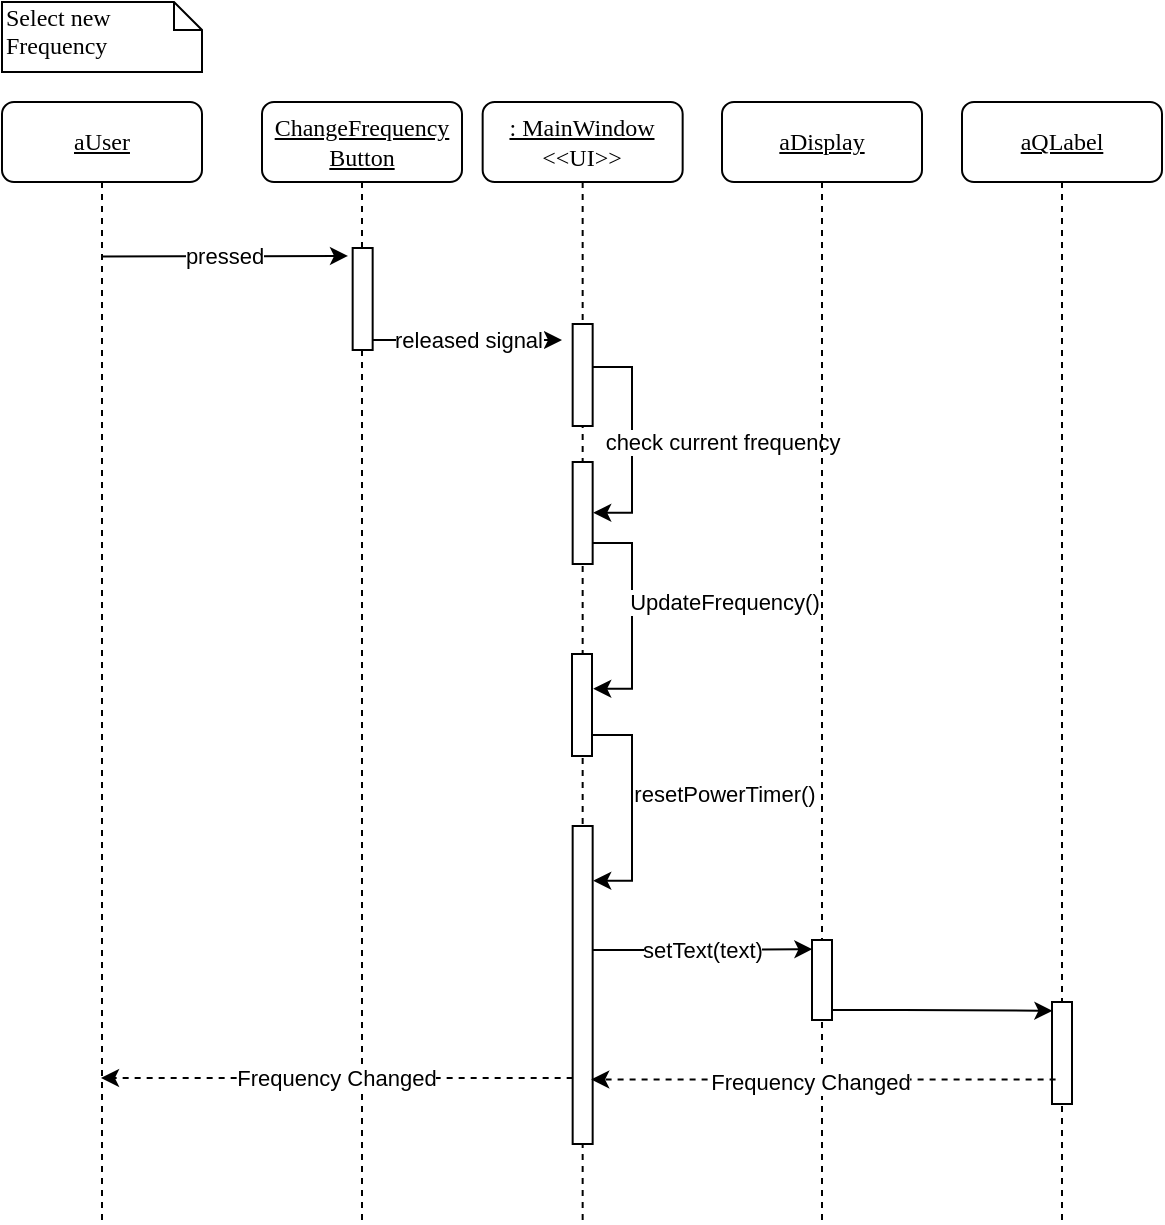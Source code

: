 <mxfile version="15.9.4" type="device"><diagram id="VuDFpsFaP6lAOEAVUjU_" name="Page-1"><mxGraphModel dx="1422" dy="702" grid="1" gridSize="10" guides="1" tooltips="1" connect="1" arrows="1" fold="1" page="1" pageScale="1" pageWidth="827" pageHeight="1169" math="0" shadow="0"><root><mxCell id="0"/><mxCell id="1" parent="0"/><mxCell id="o59TxMCRDk8W4h3pSL_5-3" value="&lt;u&gt;: MainWindow&lt;/u&gt;&lt;br&gt;&amp;lt;&amp;lt;UI&amp;gt;&amp;gt;" style="shape=umlLifeline;perimeter=lifelinePerimeter;whiteSpace=wrap;html=1;container=1;collapsible=0;recursiveResize=0;outlineConnect=0;rounded=1;shadow=0;comic=0;labelBackgroundColor=none;strokeWidth=1;fontFamily=Verdana;fontSize=12;align=center;" parent="1" vertex="1"><mxGeometry x="280.33" y="79" width="100" height="560" as="geometry"/></mxCell><mxCell id="o59TxMCRDk8W4h3pSL_5-4" value="" style="html=1;points=[];perimeter=orthogonalPerimeter;rounded=0;shadow=0;comic=0;labelBackgroundColor=none;strokeWidth=1;fontFamily=Verdana;fontSize=12;align=center;fillColor=#FFFFFF;" parent="o59TxMCRDk8W4h3pSL_5-3" vertex="1"><mxGeometry x="45.0" y="180" width="10" height="51" as="geometry"/></mxCell><mxCell id="o59TxMCRDk8W4h3pSL_5-14" value="check current frequency" style="edgeStyle=orthogonalEdgeStyle;rounded=0;orthogonalLoop=1;jettySize=auto;html=1;entryX=1.06;entryY=0.576;entryDx=0;entryDy=0;entryPerimeter=0;" parent="o59TxMCRDk8W4h3pSL_5-3" edge="1"><mxGeometry x="0.021" y="45" relative="1" as="geometry"><mxPoint x="55.0" y="132.5" as="sourcePoint"/><mxPoint x="55.27" y="205.376" as="targetPoint"/><Array as="points"><mxPoint x="74.67" y="133"/><mxPoint x="74.67" y="205"/></Array><mxPoint as="offset"/></mxGeometry></mxCell><mxCell id="o59TxMCRDk8W4h3pSL_5-10" value="" style="html=1;points=[];perimeter=orthogonalPerimeter;rounded=0;shadow=0;comic=0;labelBackgroundColor=none;strokeWidth=1;fontFamily=Verdana;fontSize=12;align=center;fillColor=#FFFFFF;" parent="o59TxMCRDk8W4h3pSL_5-3" vertex="1"><mxGeometry x="45" y="111" width="10" height="51" as="geometry"/></mxCell><mxCell id="o59TxMCRDk8W4h3pSL_5-5" value="&lt;u&gt;aDisplay&lt;/u&gt;" style="shape=umlLifeline;perimeter=lifelinePerimeter;whiteSpace=wrap;html=1;container=1;collapsible=0;recursiveResize=0;outlineConnect=0;rounded=1;shadow=0;comic=0;labelBackgroundColor=none;strokeWidth=1;fontFamily=Verdana;fontSize=12;align=center;" parent="1" vertex="1"><mxGeometry x="400" y="79" width="100" height="560" as="geometry"/></mxCell><mxCell id="o59TxMCRDk8W4h3pSL_5-6" value="" style="html=1;points=[];perimeter=orthogonalPerimeter;rounded=0;shadow=0;comic=0;labelBackgroundColor=none;strokeWidth=1;fontFamily=Verdana;fontSize=12;align=center;fillColor=default;" parent="o59TxMCRDk8W4h3pSL_5-5" vertex="1"><mxGeometry x="45" y="419" width="10" height="40" as="geometry"/></mxCell><mxCell id="o59TxMCRDk8W4h3pSL_5-7" value="&lt;u&gt;aUser&lt;/u&gt;" style="shape=umlLifeline;perimeter=lifelinePerimeter;whiteSpace=wrap;html=1;container=1;collapsible=0;recursiveResize=0;outlineConnect=0;rounded=1;shadow=0;comic=0;labelBackgroundColor=none;strokeWidth=1;fontFamily=Verdana;fontSize=12;align=center;" parent="1" vertex="1"><mxGeometry x="40" y="79" width="100" height="560" as="geometry"/></mxCell><mxCell id="o59TxMCRDk8W4h3pSL_5-8" value="Select new Frequency" style="shape=note;whiteSpace=wrap;html=1;size=14;verticalAlign=top;align=left;spacingTop=-6;rounded=0;shadow=0;comic=0;labelBackgroundColor=none;strokeWidth=1;fontFamily=Verdana;fontSize=12;fillColor=default;strokeColor=default;fontColor=default;" parent="1" vertex="1"><mxGeometry x="40" y="29" width="100" height="35" as="geometry"/></mxCell><mxCell id="o59TxMCRDk8W4h3pSL_5-9" value="&lt;u&gt;ChangeFrequency&lt;br&gt;Button&lt;/u&gt;" style="shape=umlLifeline;perimeter=lifelinePerimeter;whiteSpace=wrap;html=1;container=1;collapsible=0;recursiveResize=0;outlineConnect=0;rounded=1;shadow=0;comic=0;labelBackgroundColor=none;strokeWidth=1;fontFamily=Verdana;fontSize=12;align=center;" parent="1" vertex="1"><mxGeometry x="170" y="79" width="100" height="560" as="geometry"/></mxCell><mxCell id="o59TxMCRDk8W4h3pSL_5-11" value="" style="html=1;points=[];perimeter=orthogonalPerimeter;rounded=0;shadow=0;comic=0;labelBackgroundColor=none;strokeWidth=1;fontFamily=Verdana;fontSize=12;align=center;fillColor=#FFFFFF;" parent="o59TxMCRDk8W4h3pSL_5-9" vertex="1"><mxGeometry x="45.33" y="73" width="10" height="51" as="geometry"/></mxCell><mxCell id="o59TxMCRDk8W4h3pSL_5-12" value="released signal" style="edgeStyle=orthogonalEdgeStyle;rounded=0;orthogonalLoop=1;jettySize=auto;html=1;" parent="o59TxMCRDk8W4h3pSL_5-9" edge="1"><mxGeometry relative="1" as="geometry"><mxPoint x="55.33" y="119" as="sourcePoint"/><mxPoint x="150" y="119" as="targetPoint"/><Array as="points"><mxPoint x="80.33" y="119"/><mxPoint x="80.33" y="119"/></Array></mxGeometry></mxCell><mxCell id="o59TxMCRDk8W4h3pSL_5-13" value="pressed" style="endArrow=classic;html=1;rounded=0;entryX=-0.233;entryY=0.078;entryDx=0;entryDy=0;entryPerimeter=0;" parent="1" target="o59TxMCRDk8W4h3pSL_5-11" edge="1"><mxGeometry width="50" height="50" relative="1" as="geometry"><mxPoint x="89.929" y="156.2" as="sourcePoint"/><mxPoint x="206.0" y="156.2" as="targetPoint"/></mxGeometry></mxCell><mxCell id="o59TxMCRDk8W4h3pSL_5-15" value="setText(text)" style="edgeStyle=orthogonalEdgeStyle;rounded=0;orthogonalLoop=1;jettySize=auto;html=1;entryX=0.02;entryY=0.286;entryDx=0;entryDy=0;entryPerimeter=0;" parent="1" edge="1"><mxGeometry relative="1" as="geometry"><mxPoint x="335.33" y="503" as="sourcePoint"/><mxPoint x="445.2" y="502.586" as="targetPoint"/><Array as="points"><mxPoint x="380" y="503"/><mxPoint x="380" y="503"/></Array></mxGeometry></mxCell><mxCell id="o59TxMCRDk8W4h3pSL_5-16" value="Frequency Changed" style="edgeStyle=orthogonalEdgeStyle;rounded=0;orthogonalLoop=1;jettySize=auto;html=1;dashed=1;" parent="1" edge="1"><mxGeometry relative="1" as="geometry"><mxPoint x="325.33" y="567" as="sourcePoint"/><mxPoint x="89.5" y="567" as="targetPoint"/><Array as="points"><mxPoint x="270" y="567"/><mxPoint x="270" y="567"/></Array></mxGeometry></mxCell><mxCell id="o59TxMCRDk8W4h3pSL_5-17" value="" style="html=1;points=[];perimeter=orthogonalPerimeter;rounded=0;shadow=0;comic=0;labelBackgroundColor=none;strokeWidth=1;fontFamily=Verdana;fontSize=12;align=center;fillColor=#FFFFFF;" parent="1" vertex="1"><mxGeometry x="325.33" y="441" width="10" height="159" as="geometry"/></mxCell><mxCell id="o59TxMCRDk8W4h3pSL_5-18" value="UpdateFrequency()" style="edgeStyle=orthogonalEdgeStyle;rounded=0;orthogonalLoop=1;jettySize=auto;html=1;entryX=1.06;entryY=0.576;entryDx=0;entryDy=0;entryPerimeter=0;" parent="1" edge="1"><mxGeometry x="-0.121" y="46" relative="1" as="geometry"><Array as="points"><mxPoint x="355" y="300"/><mxPoint x="355" y="372"/></Array><mxPoint as="offset"/><mxPoint x="335.33" y="299.5" as="sourcePoint"/><mxPoint x="335.6" y="372.376" as="targetPoint"/></mxGeometry></mxCell><mxCell id="o59TxMCRDk8W4h3pSL_5-19" value="&lt;u&gt;aQLabel&lt;/u&gt;" style="shape=umlLifeline;perimeter=lifelinePerimeter;whiteSpace=wrap;html=1;container=1;collapsible=0;recursiveResize=0;outlineConnect=0;rounded=1;shadow=0;comic=0;labelBackgroundColor=none;strokeWidth=1;fontFamily=Verdana;fontSize=12;align=center;" parent="1" vertex="1"><mxGeometry x="520" y="79" width="100" height="560" as="geometry"/></mxCell><mxCell id="o59TxMCRDk8W4h3pSL_5-20" value="" style="html=1;points=[];perimeter=orthogonalPerimeter;rounded=0;shadow=0;comic=0;labelBackgroundColor=none;strokeWidth=1;fontFamily=Verdana;fontSize=12;align=center;fillColor=default;" parent="o59TxMCRDk8W4h3pSL_5-19" vertex="1"><mxGeometry x="45.0" y="450" width="10" height="51" as="geometry"/></mxCell><mxCell id="o59TxMCRDk8W4h3pSL_5-21" style="edgeStyle=orthogonalEdgeStyle;rounded=0;orthogonalLoop=1;jettySize=auto;html=1;entryX=0.02;entryY=0.086;entryDx=0;entryDy=0;entryPerimeter=0;" parent="1" source="o59TxMCRDk8W4h3pSL_5-6" target="o59TxMCRDk8W4h3pSL_5-20" edge="1"><mxGeometry relative="1" as="geometry"><Array as="points"><mxPoint x="490" y="533"/><mxPoint x="490" y="533"/></Array></mxGeometry></mxCell><mxCell id="o59TxMCRDk8W4h3pSL_5-22" style="edgeStyle=orthogonalEdgeStyle;rounded=0;orthogonalLoop=1;jettySize=auto;html=1;entryX=1.427;entryY=0.788;entryDx=0;entryDy=0;entryPerimeter=0;dashed=1;exitX=0.18;exitY=0.761;exitDx=0;exitDy=0;exitPerimeter=0;" parent="1" source="o59TxMCRDk8W4h3pSL_5-20" edge="1"><mxGeometry relative="1" as="geometry"><mxPoint x="560" y="568" as="sourcePoint"/><mxPoint x="334.6" y="567.72" as="targetPoint"/><Array as="points"/></mxGeometry></mxCell><mxCell id="o59TxMCRDk8W4h3pSL_5-23" value="Frequency Changed" style="edgeLabel;html=1;align=center;verticalAlign=middle;resizable=0;points=[];" parent="o59TxMCRDk8W4h3pSL_5-22" vertex="1" connectable="0"><mxGeometry x="0.185" y="1" relative="1" as="geometry"><mxPoint x="15" as="offset"/></mxGeometry></mxCell><mxCell id="o59TxMCRDk8W4h3pSL_5-24" value="" style="html=1;points=[];perimeter=orthogonalPerimeter;rounded=0;shadow=0;comic=0;labelBackgroundColor=none;strokeWidth=1;fontFamily=Verdana;fontSize=12;align=center;fillColor=#FFFFFF;" parent="1" vertex="1"><mxGeometry x="325" y="355" width="10" height="51" as="geometry"/></mxCell><mxCell id="o59TxMCRDk8W4h3pSL_5-25" value="resetPowerTimer()" style="edgeStyle=orthogonalEdgeStyle;rounded=0;orthogonalLoop=1;jettySize=auto;html=1;entryX=1.06;entryY=0.576;entryDx=0;entryDy=0;entryPerimeter=0;" parent="1" edge="1"><mxGeometry x="-0.121" y="46" relative="1" as="geometry"><Array as="points"><mxPoint x="355" y="396"/><mxPoint x="355" y="468"/></Array><mxPoint as="offset"/><mxPoint x="335.33" y="395.5" as="sourcePoint"/><mxPoint x="335.6" y="468.376" as="targetPoint"/></mxGeometry></mxCell></root></mxGraphModel></diagram></mxfile>